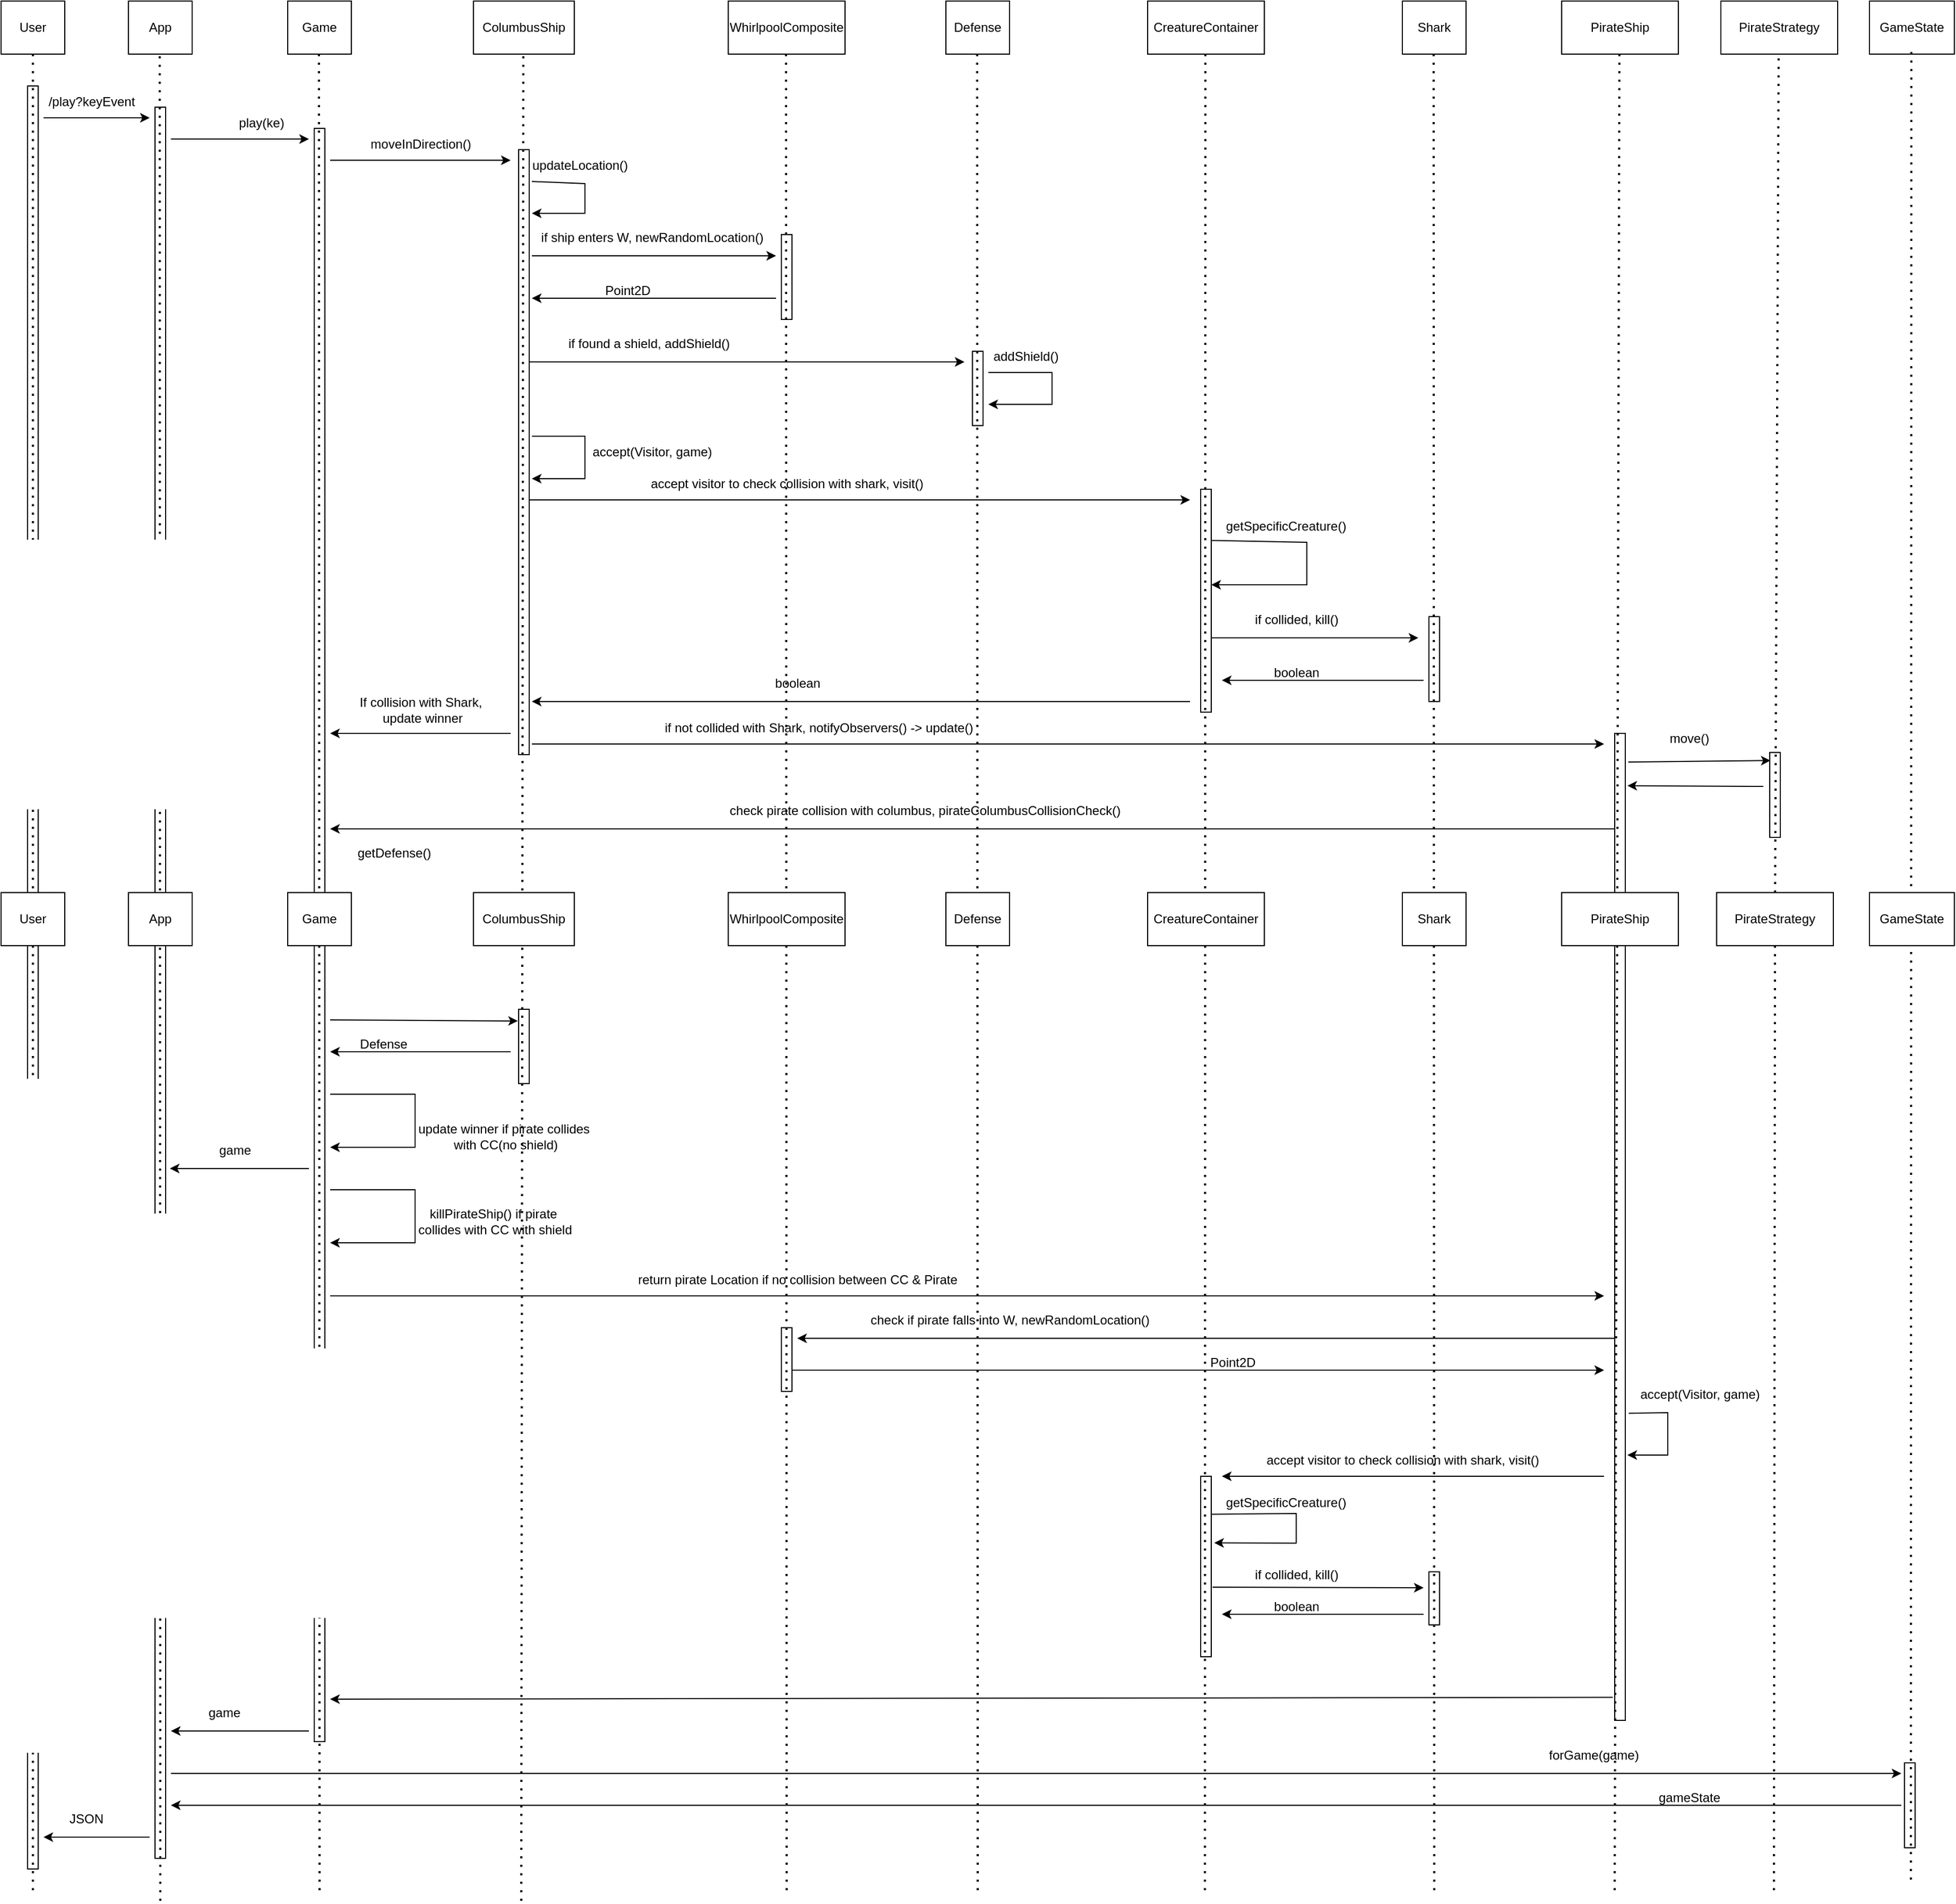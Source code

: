 <mxfile version="26.2.15">
  <diagram name="Page-1" id="EFFMf7o6BYHwNJs1m0tW">
    <mxGraphModel dx="1303" dy="903" grid="1" gridSize="10" guides="1" tooltips="1" connect="1" arrows="1" fold="1" page="1" pageScale="1" pageWidth="850" pageHeight="1100" math="0" shadow="0">
      <root>
        <mxCell id="0" />
        <mxCell id="1" parent="0" />
        <mxCell id="rdj0ItbVaOH1j8f1-xAn-1" value="User" style="rounded=0;whiteSpace=wrap;html=1;" parent="1" vertex="1">
          <mxGeometry x="10" y="50" width="60" height="50" as="geometry" />
        </mxCell>
        <mxCell id="rdj0ItbVaOH1j8f1-xAn-6" value="Defense" style="rounded=0;whiteSpace=wrap;html=1;" parent="1" vertex="1">
          <mxGeometry x="900" y="50" width="60" height="50" as="geometry" />
        </mxCell>
        <mxCell id="rdj0ItbVaOH1j8f1-xAn-7" value="Game" style="rounded=0;whiteSpace=wrap;html=1;" parent="1" vertex="1">
          <mxGeometry x="280" y="50" width="60" height="50" as="geometry" />
        </mxCell>
        <mxCell id="rdj0ItbVaOH1j8f1-xAn-8" value="ColumbusShip" style="rounded=0;whiteSpace=wrap;html=1;" parent="1" vertex="1">
          <mxGeometry x="455" y="50" width="95" height="50" as="geometry" />
        </mxCell>
        <mxCell id="rdj0ItbVaOH1j8f1-xAn-9" value="App" style="rounded=0;whiteSpace=wrap;html=1;" parent="1" vertex="1">
          <mxGeometry x="130" y="50" width="60" height="50" as="geometry" />
        </mxCell>
        <mxCell id="rdj0ItbVaOH1j8f1-xAn-12" value="" style="rounded=0;whiteSpace=wrap;html=1;" parent="1" vertex="1">
          <mxGeometry x="35" y="130" width="10" height="1680" as="geometry" />
        </mxCell>
        <mxCell id="rdj0ItbVaOH1j8f1-xAn-13" value="" style="rounded=0;whiteSpace=wrap;html=1;" parent="1" vertex="1">
          <mxGeometry x="155" y="150" width="10" height="1650" as="geometry" />
        </mxCell>
        <mxCell id="rdj0ItbVaOH1j8f1-xAn-14" value="" style="endArrow=classic;html=1;rounded=0;" parent="1" edge="1">
          <mxGeometry width="50" height="50" relative="1" as="geometry">
            <mxPoint x="50" y="160" as="sourcePoint" />
            <mxPoint x="150" y="160" as="targetPoint" />
          </mxGeometry>
        </mxCell>
        <mxCell id="rdj0ItbVaOH1j8f1-xAn-15" value="/play?keyEvent" style="text;html=1;align=center;verticalAlign=middle;resizable=0;points=[];autosize=1;strokeColor=none;fillColor=none;" parent="1" vertex="1">
          <mxGeometry x="45" y="130" width="100" height="30" as="geometry" />
        </mxCell>
        <mxCell id="rdj0ItbVaOH1j8f1-xAn-16" value="" style="rounded=0;whiteSpace=wrap;html=1;" parent="1" vertex="1">
          <mxGeometry x="305" y="170" width="10" height="1520" as="geometry" />
        </mxCell>
        <mxCell id="rdj0ItbVaOH1j8f1-xAn-17" value="" style="endArrow=classic;html=1;rounded=0;" parent="1" edge="1">
          <mxGeometry width="50" height="50" relative="1" as="geometry">
            <mxPoint x="170" y="180" as="sourcePoint" />
            <mxPoint x="300" y="180" as="targetPoint" />
          </mxGeometry>
        </mxCell>
        <mxCell id="rdj0ItbVaOH1j8f1-xAn-18" value="play(ke)" style="text;html=1;align=center;verticalAlign=middle;resizable=0;points=[];autosize=1;strokeColor=none;fillColor=none;" parent="1" vertex="1">
          <mxGeometry x="220" y="150" width="70" height="30" as="geometry" />
        </mxCell>
        <mxCell id="rdj0ItbVaOH1j8f1-xAn-19" value="" style="rounded=0;whiteSpace=wrap;html=1;" parent="1" vertex="1">
          <mxGeometry x="497.5" y="190" width="10" height="570" as="geometry" />
        </mxCell>
        <mxCell id="rdj0ItbVaOH1j8f1-xAn-20" value="" style="endArrow=classic;html=1;rounded=0;" parent="1" edge="1">
          <mxGeometry width="50" height="50" relative="1" as="geometry">
            <mxPoint x="320" y="200" as="sourcePoint" />
            <mxPoint x="490" y="200" as="targetPoint" />
          </mxGeometry>
        </mxCell>
        <mxCell id="rdj0ItbVaOH1j8f1-xAn-21" value="moveInDirection()" style="text;html=1;align=center;verticalAlign=middle;resizable=0;points=[];autosize=1;strokeColor=none;fillColor=none;" parent="1" vertex="1">
          <mxGeometry x="345" y="170" width="120" height="30" as="geometry" />
        </mxCell>
        <mxCell id="rdj0ItbVaOH1j8f1-xAn-22" value="" style="endArrow=classic;html=1;rounded=0;exitX=0.091;exitY=1;exitDx=0;exitDy=0;exitPerimeter=0;" parent="1" source="rdj0ItbVaOH1j8f1-xAn-23" edge="1">
          <mxGeometry width="50" height="50" relative="1" as="geometry">
            <mxPoint x="330" y="210" as="sourcePoint" />
            <mxPoint x="510" y="250" as="targetPoint" />
            <Array as="points">
              <mxPoint x="560" y="222" />
              <mxPoint x="560" y="250" />
            </Array>
          </mxGeometry>
        </mxCell>
        <mxCell id="rdj0ItbVaOH1j8f1-xAn-23" value="updateLocation()" style="text;html=1;align=center;verticalAlign=middle;resizable=0;points=[];autosize=1;strokeColor=none;fillColor=none;" parent="1" vertex="1">
          <mxGeometry x="500" y="190" width="110" height="30" as="geometry" />
        </mxCell>
        <mxCell id="rdj0ItbVaOH1j8f1-xAn-24" value="WhirlpoolComposite" style="rounded=0;whiteSpace=wrap;html=1;" parent="1" vertex="1">
          <mxGeometry x="695" y="50" width="110" height="50" as="geometry" />
        </mxCell>
        <mxCell id="rdj0ItbVaOH1j8f1-xAn-25" value="" style="rounded=0;whiteSpace=wrap;html=1;" parent="1" vertex="1">
          <mxGeometry x="745" y="270" width="10" height="80" as="geometry" />
        </mxCell>
        <mxCell id="rdj0ItbVaOH1j8f1-xAn-26" value="" style="endArrow=classic;html=1;rounded=0;" parent="1" edge="1">
          <mxGeometry width="50" height="50" relative="1" as="geometry">
            <mxPoint x="510" y="290" as="sourcePoint" />
            <mxPoint x="740" y="290" as="targetPoint" />
          </mxGeometry>
        </mxCell>
        <mxCell id="rdj0ItbVaOH1j8f1-xAn-27" value="if ship enters W, newRandomLocation()" style="text;html=1;align=center;verticalAlign=middle;resizable=0;points=[];autosize=1;strokeColor=none;fillColor=none;" parent="1" vertex="1">
          <mxGeometry x="507.5" y="258" width="230" height="30" as="geometry" />
        </mxCell>
        <mxCell id="rdj0ItbVaOH1j8f1-xAn-28" value="" style="endArrow=classic;html=1;rounded=0;" parent="1" edge="1">
          <mxGeometry width="50" height="50" relative="1" as="geometry">
            <mxPoint x="740" y="330" as="sourcePoint" />
            <mxPoint x="510" y="330" as="targetPoint" />
          </mxGeometry>
        </mxCell>
        <mxCell id="rdj0ItbVaOH1j8f1-xAn-29" value="Point2D" style="text;html=1;align=center;verticalAlign=middle;resizable=0;points=[];autosize=1;strokeColor=none;fillColor=none;" parent="1" vertex="1">
          <mxGeometry x="565" y="308" width="70" height="30" as="geometry" />
        </mxCell>
        <mxCell id="rdj0ItbVaOH1j8f1-xAn-30" value="" style="rounded=0;whiteSpace=wrap;html=1;" parent="1" vertex="1">
          <mxGeometry x="925" y="380" width="10" height="70" as="geometry" />
        </mxCell>
        <mxCell id="rdj0ItbVaOH1j8f1-xAn-31" value="" style="endArrow=classic;html=1;rounded=0;" parent="1" edge="1">
          <mxGeometry width="50" height="50" relative="1" as="geometry">
            <mxPoint x="507.5" y="390" as="sourcePoint" />
            <mxPoint x="917.5" y="390" as="targetPoint" />
          </mxGeometry>
        </mxCell>
        <mxCell id="rdj0ItbVaOH1j8f1-xAn-32" value="if found a shield, addShield()" style="text;html=1;align=center;verticalAlign=middle;resizable=0;points=[];autosize=1;strokeColor=none;fillColor=none;" parent="1" vertex="1">
          <mxGeometry x="530" y="358" width="180" height="30" as="geometry" />
        </mxCell>
        <mxCell id="rdj0ItbVaOH1j8f1-xAn-34" value="" style="endArrow=classic;html=1;rounded=0;" parent="1" edge="1">
          <mxGeometry width="50" height="50" relative="1" as="geometry">
            <mxPoint x="940" y="400" as="sourcePoint" />
            <mxPoint x="940" y="430" as="targetPoint" />
            <Array as="points">
              <mxPoint x="1000" y="400" />
              <mxPoint x="1000" y="430" />
            </Array>
          </mxGeometry>
        </mxCell>
        <mxCell id="rdj0ItbVaOH1j8f1-xAn-35" value="addShield()" style="text;html=1;align=center;verticalAlign=middle;resizable=0;points=[];autosize=1;strokeColor=none;fillColor=none;" parent="1" vertex="1">
          <mxGeometry x="935" y="370" width="80" height="30" as="geometry" />
        </mxCell>
        <mxCell id="rdj0ItbVaOH1j8f1-xAn-36" value="" style="endArrow=classic;html=1;rounded=0;exitX=-0.009;exitY=0.94;exitDx=0;exitDy=0;exitPerimeter=0;" parent="1" source="rdj0ItbVaOH1j8f1-xAn-44" edge="1">
          <mxGeometry width="50" height="50" relative="1" as="geometry">
            <mxPoint x="1160" y="560" as="sourcePoint" />
            <mxPoint x="1150" y="600" as="targetPoint" />
            <Array as="points">
              <mxPoint x="1240" y="560" />
              <mxPoint x="1240" y="600" />
            </Array>
          </mxGeometry>
        </mxCell>
        <mxCell id="rdj0ItbVaOH1j8f1-xAn-37" value="CreatureContainer" style="rounded=0;whiteSpace=wrap;html=1;" parent="1" vertex="1">
          <mxGeometry x="1090" y="50" width="110" height="50" as="geometry" />
        </mxCell>
        <mxCell id="rdj0ItbVaOH1j8f1-xAn-38" value="" style="rounded=0;whiteSpace=wrap;html=1;" parent="1" vertex="1">
          <mxGeometry x="1140" y="510" width="10" height="210" as="geometry" />
        </mxCell>
        <mxCell id="rdj0ItbVaOH1j8f1-xAn-39" value="" style="endArrow=classic;html=1;rounded=0;" parent="1" edge="1">
          <mxGeometry width="50" height="50" relative="1" as="geometry">
            <mxPoint x="507.5" y="520" as="sourcePoint" />
            <mxPoint x="1130" y="520" as="targetPoint" />
          </mxGeometry>
        </mxCell>
        <mxCell id="rdj0ItbVaOH1j8f1-xAn-40" value="accept visitor to check collision with shark, visit()" style="text;html=1;align=center;verticalAlign=middle;resizable=0;points=[];autosize=1;strokeColor=none;fillColor=none;" parent="1" vertex="1">
          <mxGeometry x="610" y="490" width="280" height="30" as="geometry" />
        </mxCell>
        <mxCell id="rdj0ItbVaOH1j8f1-xAn-41" value="" style="endArrow=classic;html=1;rounded=0;" parent="1" edge="1">
          <mxGeometry width="50" height="50" relative="1" as="geometry">
            <mxPoint x="510" y="460" as="sourcePoint" />
            <mxPoint x="510" y="500" as="targetPoint" />
            <Array as="points">
              <mxPoint x="560" y="460" />
              <mxPoint x="560" y="500" />
            </Array>
          </mxGeometry>
        </mxCell>
        <mxCell id="rdj0ItbVaOH1j8f1-xAn-42" value="accept(Visitor, game)" style="text;html=1;align=center;verticalAlign=middle;resizable=0;points=[];autosize=1;strokeColor=none;fillColor=none;" parent="1" vertex="1">
          <mxGeometry x="552.5" y="460" width="140" height="30" as="geometry" />
        </mxCell>
        <mxCell id="rdj0ItbVaOH1j8f1-xAn-44" value="getSpecificCreature()" style="text;html=1;align=center;verticalAlign=middle;resizable=0;points=[];autosize=1;strokeColor=none;fillColor=none;" parent="1" vertex="1">
          <mxGeometry x="1150" y="530" width="140" height="30" as="geometry" />
        </mxCell>
        <mxCell id="rdj0ItbVaOH1j8f1-xAn-45" value="Shark" style="rounded=0;whiteSpace=wrap;html=1;" parent="1" vertex="1">
          <mxGeometry x="1330" y="50" width="60" height="50" as="geometry" />
        </mxCell>
        <mxCell id="rdj0ItbVaOH1j8f1-xAn-46" value="" style="rounded=0;whiteSpace=wrap;html=1;" parent="1" vertex="1">
          <mxGeometry x="1355" y="630" width="10" height="80" as="geometry" />
        </mxCell>
        <mxCell id="rdj0ItbVaOH1j8f1-xAn-47" value="" style="endArrow=classic;html=1;rounded=0;" parent="1" edge="1">
          <mxGeometry width="50" height="50" relative="1" as="geometry">
            <mxPoint x="1150" y="650" as="sourcePoint" />
            <mxPoint x="1345" y="650" as="targetPoint" />
          </mxGeometry>
        </mxCell>
        <mxCell id="rdj0ItbVaOH1j8f1-xAn-48" value="if collided, kill()" style="text;html=1;align=center;verticalAlign=middle;resizable=0;points=[];autosize=1;strokeColor=none;fillColor=none;" parent="1" vertex="1">
          <mxGeometry x="1180" y="618" width="100" height="30" as="geometry" />
        </mxCell>
        <mxCell id="rdj0ItbVaOH1j8f1-xAn-49" value="" style="endArrow=classic;html=1;rounded=0;" parent="1" edge="1">
          <mxGeometry width="50" height="50" relative="1" as="geometry">
            <mxPoint x="1350" y="690" as="sourcePoint" />
            <mxPoint x="1160" y="690" as="targetPoint" />
          </mxGeometry>
        </mxCell>
        <mxCell id="rdj0ItbVaOH1j8f1-xAn-50" value="boolean" style="text;html=1;align=center;verticalAlign=middle;resizable=0;points=[];autosize=1;strokeColor=none;fillColor=none;" parent="1" vertex="1">
          <mxGeometry x="1195" y="668" width="70" height="30" as="geometry" />
        </mxCell>
        <mxCell id="rdj0ItbVaOH1j8f1-xAn-51" value="" style="endArrow=classic;html=1;rounded=0;" parent="1" edge="1">
          <mxGeometry width="50" height="50" relative="1" as="geometry">
            <mxPoint x="1130" y="710" as="sourcePoint" />
            <mxPoint x="510" y="710" as="targetPoint" />
          </mxGeometry>
        </mxCell>
        <mxCell id="rdj0ItbVaOH1j8f1-xAn-52" value="boolean" style="text;html=1;align=center;verticalAlign=middle;resizable=0;points=[];autosize=1;strokeColor=none;fillColor=none;" parent="1" vertex="1">
          <mxGeometry x="725" y="678" width="70" height="30" as="geometry" />
        </mxCell>
        <mxCell id="rdj0ItbVaOH1j8f1-xAn-53" value="" style="endArrow=classic;html=1;rounded=0;" parent="1" edge="1">
          <mxGeometry width="50" height="50" relative="1" as="geometry">
            <mxPoint x="490" y="740" as="sourcePoint" />
            <mxPoint x="320" y="740" as="targetPoint" />
          </mxGeometry>
        </mxCell>
        <mxCell id="rdj0ItbVaOH1j8f1-xAn-54" value="If collision with Shark,&lt;div&gt;&amp;nbsp;update winner&lt;/div&gt;" style="text;html=1;align=center;verticalAlign=middle;resizable=0;points=[];autosize=1;strokeColor=none;fillColor=none;" parent="1" vertex="1">
          <mxGeometry x="335" y="698" width="140" height="40" as="geometry" />
        </mxCell>
        <mxCell id="rdj0ItbVaOH1j8f1-xAn-55" value="PirateShip" style="rounded=0;whiteSpace=wrap;html=1;" parent="1" vertex="1">
          <mxGeometry x="1480" y="50" width="110" height="50" as="geometry" />
        </mxCell>
        <mxCell id="rdj0ItbVaOH1j8f1-xAn-56" value="" style="rounded=0;whiteSpace=wrap;html=1;" parent="1" vertex="1">
          <mxGeometry x="1530" y="740" width="10" height="930" as="geometry" />
        </mxCell>
        <mxCell id="rdj0ItbVaOH1j8f1-xAn-57" value="" style="endArrow=classic;html=1;rounded=0;" parent="1" edge="1">
          <mxGeometry width="50" height="50" relative="1" as="geometry">
            <mxPoint x="510" y="750" as="sourcePoint" />
            <mxPoint x="1520" y="750" as="targetPoint" />
          </mxGeometry>
        </mxCell>
        <mxCell id="rdj0ItbVaOH1j8f1-xAn-58" value="if not collided with Shark, notifyObservers() -&amp;gt; update()" style="text;html=1;align=center;verticalAlign=middle;resizable=0;points=[];autosize=1;strokeColor=none;fillColor=none;" parent="1" vertex="1">
          <mxGeometry x="625" y="720" width="310" height="30" as="geometry" />
        </mxCell>
        <mxCell id="rdj0ItbVaOH1j8f1-xAn-60" value="move()" style="text;html=1;align=center;verticalAlign=middle;resizable=0;points=[];autosize=1;strokeColor=none;fillColor=none;" parent="1" vertex="1">
          <mxGeometry x="1570" y="730" width="60" height="30" as="geometry" />
        </mxCell>
        <mxCell id="rdj0ItbVaOH1j8f1-xAn-61" value="" style="endArrow=classic;html=1;rounded=0;" parent="1" edge="1">
          <mxGeometry width="50" height="50" relative="1" as="geometry">
            <mxPoint x="1530" y="830" as="sourcePoint" />
            <mxPoint x="320" y="830" as="targetPoint" />
          </mxGeometry>
        </mxCell>
        <mxCell id="rdj0ItbVaOH1j8f1-xAn-62" value="check pirate collision with columbus, pirateColumbusCollisionCheck()" style="text;html=1;align=center;verticalAlign=middle;resizable=0;points=[];autosize=1;strokeColor=none;fillColor=none;" parent="1" vertex="1">
          <mxGeometry x="685" y="798" width="390" height="30" as="geometry" />
        </mxCell>
        <mxCell id="rdj0ItbVaOH1j8f1-xAn-63" value="" style="rounded=0;whiteSpace=wrap;html=1;" parent="1" vertex="1">
          <mxGeometry x="497.5" y="1000" width="10" height="70" as="geometry" />
        </mxCell>
        <mxCell id="rdj0ItbVaOH1j8f1-xAn-64" value="" style="endArrow=classic;html=1;rounded=0;entryX=-0.07;entryY=0.157;entryDx=0;entryDy=0;entryPerimeter=0;" parent="1" target="rdj0ItbVaOH1j8f1-xAn-63" edge="1">
          <mxGeometry width="50" height="50" relative="1" as="geometry">
            <mxPoint x="320" y="1010" as="sourcePoint" />
            <mxPoint x="370" y="1000" as="targetPoint" />
          </mxGeometry>
        </mxCell>
        <mxCell id="rdj0ItbVaOH1j8f1-xAn-65" value="getDefense()" style="text;html=1;align=center;verticalAlign=middle;resizable=0;points=[];autosize=1;strokeColor=none;fillColor=none;" parent="1" vertex="1">
          <mxGeometry x="335" y="838" width="90" height="30" as="geometry" />
        </mxCell>
        <mxCell id="rdj0ItbVaOH1j8f1-xAn-66" value="" style="endArrow=classic;html=1;rounded=0;" parent="1" edge="1">
          <mxGeometry width="50" height="50" relative="1" as="geometry">
            <mxPoint x="490" y="1040" as="sourcePoint" />
            <mxPoint x="320" y="1040" as="targetPoint" />
          </mxGeometry>
        </mxCell>
        <mxCell id="rdj0ItbVaOH1j8f1-xAn-67" value="Defense" style="text;html=1;align=center;verticalAlign=middle;resizable=0;points=[];autosize=1;strokeColor=none;fillColor=none;" parent="1" vertex="1">
          <mxGeometry x="335" y="1018" width="70" height="30" as="geometry" />
        </mxCell>
        <mxCell id="rdj0ItbVaOH1j8f1-xAn-68" value="" style="endArrow=classic;html=1;rounded=0;" parent="1" edge="1">
          <mxGeometry width="50" height="50" relative="1" as="geometry">
            <mxPoint x="320" y="1080" as="sourcePoint" />
            <mxPoint x="320" y="1130" as="targetPoint" />
            <Array as="points">
              <mxPoint x="400" y="1080" />
              <mxPoint x="400" y="1130" />
            </Array>
          </mxGeometry>
        </mxCell>
        <mxCell id="rdj0ItbVaOH1j8f1-xAn-69" value="update winner if pirate collides&amp;nbsp;&lt;div&gt;with CC(no shield)&lt;/div&gt;" style="text;html=1;align=center;verticalAlign=middle;resizable=0;points=[];autosize=1;strokeColor=none;fillColor=none;" parent="1" vertex="1">
          <mxGeometry x="390" y="1100" width="190" height="40" as="geometry" />
        </mxCell>
        <mxCell id="rdj0ItbVaOH1j8f1-xAn-70" value="" style="endArrow=classic;html=1;rounded=0;" parent="1" edge="1">
          <mxGeometry width="50" height="50" relative="1" as="geometry">
            <mxPoint x="320" y="1170" as="sourcePoint" />
            <mxPoint x="320" y="1220" as="targetPoint" />
            <Array as="points">
              <mxPoint x="400" y="1170" />
              <mxPoint x="400" y="1220" />
            </Array>
          </mxGeometry>
        </mxCell>
        <mxCell id="rdj0ItbVaOH1j8f1-xAn-71" value="killPirateShip() if pirate&amp;nbsp;&lt;div&gt;collides with CC with shield&lt;/div&gt;" style="text;html=1;align=center;verticalAlign=middle;resizable=0;points=[];autosize=1;strokeColor=none;fillColor=none;" parent="1" vertex="1">
          <mxGeometry x="390" y="1180" width="170" height="40" as="geometry" />
        </mxCell>
        <mxCell id="rdj0ItbVaOH1j8f1-xAn-72" value="" style="endArrow=classic;html=1;rounded=0;" parent="1" edge="1">
          <mxGeometry width="50" height="50" relative="1" as="geometry">
            <mxPoint x="320" y="1270" as="sourcePoint" />
            <mxPoint x="1520" y="1270" as="targetPoint" />
          </mxGeometry>
        </mxCell>
        <mxCell id="rdj0ItbVaOH1j8f1-xAn-73" value="return pirate Location if no collision between CC &amp;amp; Pirate" style="text;html=1;align=center;verticalAlign=middle;resizable=0;points=[];autosize=1;strokeColor=none;fillColor=none;" parent="1" vertex="1">
          <mxGeometry x="600" y="1240" width="320" height="30" as="geometry" />
        </mxCell>
        <mxCell id="rdj0ItbVaOH1j8f1-xAn-74" value="" style="rounded=0;whiteSpace=wrap;html=1;" parent="1" vertex="1">
          <mxGeometry x="745" y="1300" width="10" height="60" as="geometry" />
        </mxCell>
        <mxCell id="rdj0ItbVaOH1j8f1-xAn-75" value="" style="endArrow=classic;html=1;rounded=0;" parent="1" edge="1">
          <mxGeometry width="50" height="50" relative="1" as="geometry">
            <mxPoint x="1530" y="1310" as="sourcePoint" />
            <mxPoint x="760" y="1310" as="targetPoint" />
          </mxGeometry>
        </mxCell>
        <mxCell id="rdj0ItbVaOH1j8f1-xAn-76" value="check if pirate falls into W, newRandomLocation()" style="text;html=1;align=center;verticalAlign=middle;resizable=0;points=[];autosize=1;strokeColor=none;fillColor=none;" parent="1" vertex="1">
          <mxGeometry x="815" y="1278" width="290" height="30" as="geometry" />
        </mxCell>
        <mxCell id="rdj0ItbVaOH1j8f1-xAn-79" value="" style="endArrow=classic;html=1;rounded=0;" parent="1" edge="1">
          <mxGeometry width="50" height="50" relative="1" as="geometry">
            <mxPoint x="755" y="1340" as="sourcePoint" />
            <mxPoint x="1520" y="1340" as="targetPoint" />
          </mxGeometry>
        </mxCell>
        <mxCell id="rdj0ItbVaOH1j8f1-xAn-80" value="Point2D" style="text;html=1;align=center;verticalAlign=middle;resizable=0;points=[];autosize=1;strokeColor=none;fillColor=none;" parent="1" vertex="1">
          <mxGeometry x="1135" y="1318" width="70" height="30" as="geometry" />
        </mxCell>
        <mxCell id="rdj0ItbVaOH1j8f1-xAn-81" value="" style="rounded=0;whiteSpace=wrap;html=1;" parent="1" vertex="1">
          <mxGeometry x="1140" y="1440" width="10" height="170" as="geometry" />
        </mxCell>
        <mxCell id="rdj0ItbVaOH1j8f1-xAn-84" value="accept(Visitor, game)" style="text;html=1;align=center;verticalAlign=middle;resizable=0;points=[];autosize=1;strokeColor=none;fillColor=none;" parent="1" vertex="1">
          <mxGeometry x="1540" y="1348" width="140" height="30" as="geometry" />
        </mxCell>
        <mxCell id="rdj0ItbVaOH1j8f1-xAn-85" value="" style="endArrow=classic;html=1;rounded=0;exitX=0.023;exitY=1.087;exitDx=0;exitDy=0;exitPerimeter=0;" parent="1" source="rdj0ItbVaOH1j8f1-xAn-84" edge="1">
          <mxGeometry width="50" height="50" relative="1" as="geometry">
            <mxPoint x="1540" y="1420" as="sourcePoint" />
            <mxPoint x="1542" y="1420" as="targetPoint" />
            <Array as="points">
              <mxPoint x="1580" y="1380" />
              <mxPoint x="1580" y="1420" />
            </Array>
          </mxGeometry>
        </mxCell>
        <mxCell id="rdj0ItbVaOH1j8f1-xAn-86" value="" style="endArrow=classic;html=1;rounded=0;" parent="1" edge="1">
          <mxGeometry width="50" height="50" relative="1" as="geometry">
            <mxPoint x="1520" y="1440" as="sourcePoint" />
            <mxPoint x="1160" y="1440" as="targetPoint" />
          </mxGeometry>
        </mxCell>
        <mxCell id="rdj0ItbVaOH1j8f1-xAn-87" value="accept visitor to check collision with shark, visit()" style="text;html=1;align=center;verticalAlign=middle;resizable=0;points=[];autosize=1;strokeColor=none;fillColor=none;" parent="1" vertex="1">
          <mxGeometry x="1190" y="1410" width="280" height="30" as="geometry" />
        </mxCell>
        <mxCell id="rdj0ItbVaOH1j8f1-xAn-88" value="" style="endArrow=classic;html=1;rounded=0;exitX=0.003;exitY=0.86;exitDx=0;exitDy=0;exitPerimeter=0;entryX=1.28;entryY=0.369;entryDx=0;entryDy=0;entryPerimeter=0;" parent="1" source="rdj0ItbVaOH1j8f1-xAn-89" target="rdj0ItbVaOH1j8f1-xAn-81" edge="1">
          <mxGeometry width="50" height="50" relative="1" as="geometry">
            <mxPoint x="1160" y="1500" as="sourcePoint" />
            <mxPoint x="1360" y="1470" as="targetPoint" />
            <Array as="points">
              <mxPoint x="1230" y="1475" />
              <mxPoint x="1230" y="1503" />
            </Array>
          </mxGeometry>
        </mxCell>
        <mxCell id="rdj0ItbVaOH1j8f1-xAn-89" value="getSpecificCreature()" style="text;html=1;align=center;verticalAlign=middle;resizable=0;points=[];autosize=1;strokeColor=none;fillColor=none;" parent="1" vertex="1">
          <mxGeometry x="1150" y="1450" width="140" height="30" as="geometry" />
        </mxCell>
        <mxCell id="rdj0ItbVaOH1j8f1-xAn-90" value="" style="rounded=0;whiteSpace=wrap;html=1;" parent="1" vertex="1">
          <mxGeometry x="1355" y="1530" width="10" height="50" as="geometry" />
        </mxCell>
        <mxCell id="rdj0ItbVaOH1j8f1-xAn-91" value="" style="endArrow=classic;html=1;rounded=0;exitX=1.12;exitY=0.615;exitDx=0;exitDy=0;exitPerimeter=0;" parent="1" source="rdj0ItbVaOH1j8f1-xAn-81" edge="1">
          <mxGeometry width="50" height="50" relative="1" as="geometry">
            <mxPoint x="1170" y="1580" as="sourcePoint" />
            <mxPoint x="1350" y="1545" as="targetPoint" />
          </mxGeometry>
        </mxCell>
        <mxCell id="rdj0ItbVaOH1j8f1-xAn-92" value="if collided, kill()" style="text;html=1;align=center;verticalAlign=middle;resizable=0;points=[];autosize=1;strokeColor=none;fillColor=none;" parent="1" vertex="1">
          <mxGeometry x="1180" y="1518" width="100" height="30" as="geometry" />
        </mxCell>
        <mxCell id="rdj0ItbVaOH1j8f1-xAn-93" value="" style="endArrow=classic;html=1;rounded=0;" parent="1" edge="1">
          <mxGeometry width="50" height="50" relative="1" as="geometry">
            <mxPoint x="1350" y="1570" as="sourcePoint" />
            <mxPoint x="1160" y="1570" as="targetPoint" />
          </mxGeometry>
        </mxCell>
        <mxCell id="rdj0ItbVaOH1j8f1-xAn-94" value="boolean" style="text;html=1;align=center;verticalAlign=middle;resizable=0;points=[];autosize=1;strokeColor=none;fillColor=none;" parent="1" vertex="1">
          <mxGeometry x="1195" y="1548" width="70" height="30" as="geometry" />
        </mxCell>
        <mxCell id="rdj0ItbVaOH1j8f1-xAn-96" value="" style="endArrow=classic;html=1;rounded=0;exitX=-0.178;exitY=0.985;exitDx=0;exitDy=0;exitPerimeter=0;" parent="1" edge="1">
          <mxGeometry width="50" height="50" relative="1" as="geometry">
            <mxPoint x="1528.22" y="1648.3" as="sourcePoint" />
            <mxPoint x="320" y="1650" as="targetPoint" />
          </mxGeometry>
        </mxCell>
        <mxCell id="rdj0ItbVaOH1j8f1-xAn-97" value="" style="endArrow=classic;html=1;rounded=0;" parent="1" edge="1">
          <mxGeometry width="50" height="50" relative="1" as="geometry">
            <mxPoint x="300" y="1680" as="sourcePoint" />
            <mxPoint x="170" y="1680" as="targetPoint" />
          </mxGeometry>
        </mxCell>
        <mxCell id="rdj0ItbVaOH1j8f1-xAn-98" value="game" style="text;html=1;align=center;verticalAlign=middle;resizable=0;points=[];autosize=1;strokeColor=none;fillColor=none;" parent="1" vertex="1">
          <mxGeometry x="195" y="1648" width="50" height="30" as="geometry" />
        </mxCell>
        <mxCell id="rdj0ItbVaOH1j8f1-xAn-99" value="GameState" style="rounded=0;whiteSpace=wrap;html=1;" parent="1" vertex="1">
          <mxGeometry x="1770" y="50" width="80" height="50" as="geometry" />
        </mxCell>
        <mxCell id="rdj0ItbVaOH1j8f1-xAn-100" value="" style="endArrow=classic;html=1;rounded=0;" parent="1" edge="1">
          <mxGeometry width="50" height="50" relative="1" as="geometry">
            <mxPoint x="170" y="1720" as="sourcePoint" />
            <mxPoint x="1800" y="1720" as="targetPoint" />
          </mxGeometry>
        </mxCell>
        <mxCell id="rdj0ItbVaOH1j8f1-xAn-101" value="" style="rounded=0;whiteSpace=wrap;html=1;" parent="1" vertex="1">
          <mxGeometry x="1803" y="1710" width="10" height="80" as="geometry" />
        </mxCell>
        <mxCell id="rdj0ItbVaOH1j8f1-xAn-102" value="forGame(game)" style="text;html=1;align=center;verticalAlign=middle;resizable=0;points=[];autosize=1;strokeColor=none;fillColor=none;" parent="1" vertex="1">
          <mxGeometry x="1455" y="1688" width="110" height="30" as="geometry" />
        </mxCell>
        <mxCell id="rdj0ItbVaOH1j8f1-xAn-103" value="" style="endArrow=classic;html=1;rounded=0;" parent="1" edge="1">
          <mxGeometry width="50" height="50" relative="1" as="geometry">
            <mxPoint x="1800" y="1750" as="sourcePoint" />
            <mxPoint x="170" y="1750" as="targetPoint" />
          </mxGeometry>
        </mxCell>
        <mxCell id="rdj0ItbVaOH1j8f1-xAn-104" value="gameState" style="text;html=1;align=center;verticalAlign=middle;resizable=0;points=[];autosize=1;strokeColor=none;fillColor=none;" parent="1" vertex="1">
          <mxGeometry x="1560" y="1728" width="80" height="30" as="geometry" />
        </mxCell>
        <mxCell id="rdj0ItbVaOH1j8f1-xAn-105" value="" style="endArrow=classic;html=1;rounded=0;" parent="1" edge="1">
          <mxGeometry width="50" height="50" relative="1" as="geometry">
            <mxPoint x="150" y="1780" as="sourcePoint" />
            <mxPoint x="50" y="1780" as="targetPoint" />
          </mxGeometry>
        </mxCell>
        <mxCell id="rdj0ItbVaOH1j8f1-xAn-106" value="JSON" style="text;html=1;align=center;verticalAlign=middle;resizable=0;points=[];autosize=1;strokeColor=none;fillColor=none;" parent="1" vertex="1">
          <mxGeometry x="60" y="1748" width="60" height="30" as="geometry" />
        </mxCell>
        <mxCell id="rdj0ItbVaOH1j8f1-xAn-107" value="" style="endArrow=none;dashed=1;html=1;dashPattern=1 3;strokeWidth=2;rounded=0;entryX=0.5;entryY=1;entryDx=0;entryDy=0;" parent="1" target="rdj0ItbVaOH1j8f1-xAn-1" edge="1">
          <mxGeometry width="50" height="50" relative="1" as="geometry">
            <mxPoint x="40" y="1830" as="sourcePoint" />
            <mxPoint x="39.44" y="1070" as="targetPoint" />
          </mxGeometry>
        </mxCell>
        <mxCell id="rdj0ItbVaOH1j8f1-xAn-108" value="" style="endArrow=none;dashed=1;html=1;dashPattern=1 3;strokeWidth=2;rounded=0;entryX=0.5;entryY=1;entryDx=0;entryDy=0;" parent="1" edge="1">
          <mxGeometry width="50" height="50" relative="1" as="geometry">
            <mxPoint x="160" y="1840" as="sourcePoint" />
            <mxPoint x="159.44" y="100" as="targetPoint" />
          </mxGeometry>
        </mxCell>
        <mxCell id="rdj0ItbVaOH1j8f1-xAn-109" value="" style="endArrow=none;dashed=1;html=1;dashPattern=1 3;strokeWidth=2;rounded=0;entryX=0.5;entryY=1;entryDx=0;entryDy=0;" parent="1" edge="1">
          <mxGeometry width="50" height="50" relative="1" as="geometry">
            <mxPoint x="310" y="1830" as="sourcePoint" />
            <mxPoint x="309.44" y="100" as="targetPoint" />
          </mxGeometry>
        </mxCell>
        <mxCell id="rdj0ItbVaOH1j8f1-xAn-110" value="" style="endArrow=none;dashed=1;html=1;dashPattern=1 3;strokeWidth=2;rounded=0;entryX=0.5;entryY=1;entryDx=0;entryDy=0;" parent="1" edge="1">
          <mxGeometry width="50" height="50" relative="1" as="geometry">
            <mxPoint x="500" y="1840" as="sourcePoint" />
            <mxPoint x="501.94" y="100" as="targetPoint" />
          </mxGeometry>
        </mxCell>
        <mxCell id="rdj0ItbVaOH1j8f1-xAn-111" value="" style="endArrow=none;dashed=1;html=1;dashPattern=1 3;strokeWidth=2;rounded=0;entryX=0.5;entryY=1;entryDx=0;entryDy=0;" parent="1" edge="1">
          <mxGeometry width="50" height="50" relative="1" as="geometry">
            <mxPoint x="750" y="1830" as="sourcePoint" />
            <mxPoint x="749.44" y="100" as="targetPoint" />
          </mxGeometry>
        </mxCell>
        <mxCell id="rdj0ItbVaOH1j8f1-xAn-112" value="" style="endArrow=none;dashed=1;html=1;dashPattern=1 3;strokeWidth=2;rounded=0;entryX=0.5;entryY=1;entryDx=0;entryDy=0;" parent="1" edge="1">
          <mxGeometry width="50" height="50" relative="1" as="geometry">
            <mxPoint x="930" y="1830" as="sourcePoint" />
            <mxPoint x="929.44" y="100" as="targetPoint" />
          </mxGeometry>
        </mxCell>
        <mxCell id="rdj0ItbVaOH1j8f1-xAn-113" value="" style="endArrow=none;dashed=1;html=1;dashPattern=1 3;strokeWidth=2;rounded=0;entryX=0.5;entryY=1;entryDx=0;entryDy=0;" parent="1" edge="1">
          <mxGeometry width="50" height="50" relative="1" as="geometry">
            <mxPoint x="1144" y="1830" as="sourcePoint" />
            <mxPoint x="1144.44" y="100" as="targetPoint" />
          </mxGeometry>
        </mxCell>
        <mxCell id="rdj0ItbVaOH1j8f1-xAn-114" value="" style="endArrow=none;dashed=1;html=1;dashPattern=1 3;strokeWidth=2;rounded=0;entryX=0.5;entryY=1;entryDx=0;entryDy=0;" parent="1" edge="1">
          <mxGeometry width="50" height="50" relative="1" as="geometry">
            <mxPoint x="1360" y="1830" as="sourcePoint" />
            <mxPoint x="1359.44" y="100" as="targetPoint" />
          </mxGeometry>
        </mxCell>
        <mxCell id="rdj0ItbVaOH1j8f1-xAn-115" value="" style="endArrow=none;dashed=1;html=1;dashPattern=1 3;strokeWidth=2;rounded=0;entryX=0.5;entryY=1;entryDx=0;entryDy=0;" parent="1" edge="1">
          <mxGeometry width="50" height="50" relative="1" as="geometry">
            <mxPoint x="1530" y="1830" as="sourcePoint" />
            <mxPoint x="1534.44" y="100" as="targetPoint" />
          </mxGeometry>
        </mxCell>
        <mxCell id="rdj0ItbVaOH1j8f1-xAn-116" value="" style="endArrow=none;dashed=1;html=1;dashPattern=1 3;strokeWidth=2;rounded=0;entryX=0.5;entryY=1;entryDx=0;entryDy=0;" parent="1" edge="1">
          <mxGeometry width="50" height="50" relative="1" as="geometry">
            <mxPoint x="1809" y="1820" as="sourcePoint" />
            <mxPoint x="1809.44" y="95" as="targetPoint" />
          </mxGeometry>
        </mxCell>
        <mxCell id="7abXneaCiO5RFltlZQpX-3" value="" style="endArrow=classic;html=1;rounded=0;" parent="1" edge="1">
          <mxGeometry width="50" height="50" relative="1" as="geometry">
            <mxPoint x="300" y="1150" as="sourcePoint" />
            <mxPoint x="169" y="1150" as="targetPoint" />
          </mxGeometry>
        </mxCell>
        <mxCell id="7abXneaCiO5RFltlZQpX-4" value="game" style="text;html=1;align=center;verticalAlign=middle;resizable=0;points=[];autosize=1;strokeColor=none;fillColor=none;" parent="1" vertex="1">
          <mxGeometry x="205" y="1118" width="50" height="30" as="geometry" />
        </mxCell>
        <mxCell id="v-ayVHyftYqY-JHzFxPD-1" value="User" style="rounded=0;whiteSpace=wrap;html=1;" parent="1" vertex="1">
          <mxGeometry x="10" y="890" width="60" height="50" as="geometry" />
        </mxCell>
        <mxCell id="v-ayVHyftYqY-JHzFxPD-2" value="Defense" style="rounded=0;whiteSpace=wrap;html=1;" parent="1" vertex="1">
          <mxGeometry x="900" y="890" width="60" height="50" as="geometry" />
        </mxCell>
        <mxCell id="v-ayVHyftYqY-JHzFxPD-3" value="Game" style="rounded=0;whiteSpace=wrap;html=1;" parent="1" vertex="1">
          <mxGeometry x="280" y="890" width="60" height="50" as="geometry" />
        </mxCell>
        <mxCell id="v-ayVHyftYqY-JHzFxPD-4" value="ColumbusShip" style="rounded=0;whiteSpace=wrap;html=1;" parent="1" vertex="1">
          <mxGeometry x="455" y="890" width="95" height="50" as="geometry" />
        </mxCell>
        <mxCell id="v-ayVHyftYqY-JHzFxPD-5" value="App" style="rounded=0;whiteSpace=wrap;html=1;" parent="1" vertex="1">
          <mxGeometry x="130" y="890" width="60" height="50" as="geometry" />
        </mxCell>
        <mxCell id="v-ayVHyftYqY-JHzFxPD-6" value="WhirlpoolComposite" style="rounded=0;whiteSpace=wrap;html=1;" parent="1" vertex="1">
          <mxGeometry x="695" y="890" width="110" height="50" as="geometry" />
        </mxCell>
        <mxCell id="v-ayVHyftYqY-JHzFxPD-7" value="CreatureContainer" style="rounded=0;whiteSpace=wrap;html=1;" parent="1" vertex="1">
          <mxGeometry x="1090" y="890" width="110" height="50" as="geometry" />
        </mxCell>
        <mxCell id="v-ayVHyftYqY-JHzFxPD-8" value="Shark" style="rounded=0;whiteSpace=wrap;html=1;" parent="1" vertex="1">
          <mxGeometry x="1330" y="890" width="60" height="50" as="geometry" />
        </mxCell>
        <mxCell id="v-ayVHyftYqY-JHzFxPD-9" value="PirateShip" style="rounded=0;whiteSpace=wrap;html=1;" parent="1" vertex="1">
          <mxGeometry x="1480" y="890" width="110" height="50" as="geometry" />
        </mxCell>
        <mxCell id="v-ayVHyftYqY-JHzFxPD-10" value="GameState" style="rounded=0;whiteSpace=wrap;html=1;" parent="1" vertex="1">
          <mxGeometry x="1770" y="890" width="80" height="50" as="geometry" />
        </mxCell>
        <mxCell id="_p1KGHUZAt1yTlv6cEMn-1" value="PirateStrategy" style="rounded=0;whiteSpace=wrap;html=1;" vertex="1" parent="1">
          <mxGeometry x="1630" y="50" width="110" height="50" as="geometry" />
        </mxCell>
        <mxCell id="_p1KGHUZAt1yTlv6cEMn-2" value="" style="rounded=0;whiteSpace=wrap;html=1;" vertex="1" parent="1">
          <mxGeometry x="1676" y="758" width="10" height="80" as="geometry" />
        </mxCell>
        <mxCell id="_p1KGHUZAt1yTlv6cEMn-3" value="" style="endArrow=classic;html=1;rounded=0;exitX=1.28;exitY=0.029;exitDx=0;exitDy=0;exitPerimeter=0;entryX=0.08;entryY=0.095;entryDx=0;entryDy=0;entryPerimeter=0;" edge="1" parent="1" source="rdj0ItbVaOH1j8f1-xAn-56" target="_p1KGHUZAt1yTlv6cEMn-2">
          <mxGeometry width="50" height="50" relative="1" as="geometry">
            <mxPoint x="1560" y="800" as="sourcePoint" />
            <mxPoint x="1610" y="750" as="targetPoint" />
          </mxGeometry>
        </mxCell>
        <mxCell id="_p1KGHUZAt1yTlv6cEMn-4" value="" style="endArrow=none;dashed=1;html=1;dashPattern=1 3;strokeWidth=2;rounded=0;entryX=0.5;entryY=1;entryDx=0;entryDy=0;" edge="1" parent="1" source="_p1KGHUZAt1yTlv6cEMn-6">
          <mxGeometry width="50" height="50" relative="1" as="geometry">
            <mxPoint x="1680" y="1830" as="sourcePoint" />
            <mxPoint x="1684.44" y="100" as="targetPoint" />
          </mxGeometry>
        </mxCell>
        <mxCell id="_p1KGHUZAt1yTlv6cEMn-5" value="" style="endArrow=classic;html=1;rounded=0;entryX=1.2;entryY=0.053;entryDx=0;entryDy=0;entryPerimeter=0;" edge="1" parent="1" target="rdj0ItbVaOH1j8f1-xAn-56">
          <mxGeometry width="50" height="50" relative="1" as="geometry">
            <mxPoint x="1670" y="790" as="sourcePoint" />
            <mxPoint x="1620" y="790" as="targetPoint" />
          </mxGeometry>
        </mxCell>
        <mxCell id="_p1KGHUZAt1yTlv6cEMn-7" value="" style="endArrow=none;dashed=1;html=1;dashPattern=1 3;strokeWidth=2;rounded=0;entryX=0.5;entryY=1;entryDx=0;entryDy=0;" edge="1" parent="1" target="_p1KGHUZAt1yTlv6cEMn-6">
          <mxGeometry width="50" height="50" relative="1" as="geometry">
            <mxPoint x="1680" y="1830" as="sourcePoint" />
            <mxPoint x="1684.44" y="100" as="targetPoint" />
          </mxGeometry>
        </mxCell>
        <mxCell id="_p1KGHUZAt1yTlv6cEMn-6" value="PirateStrategy" style="rounded=0;whiteSpace=wrap;html=1;" vertex="1" parent="1">
          <mxGeometry x="1626" y="890" width="110" height="50" as="geometry" />
        </mxCell>
      </root>
    </mxGraphModel>
  </diagram>
</mxfile>
